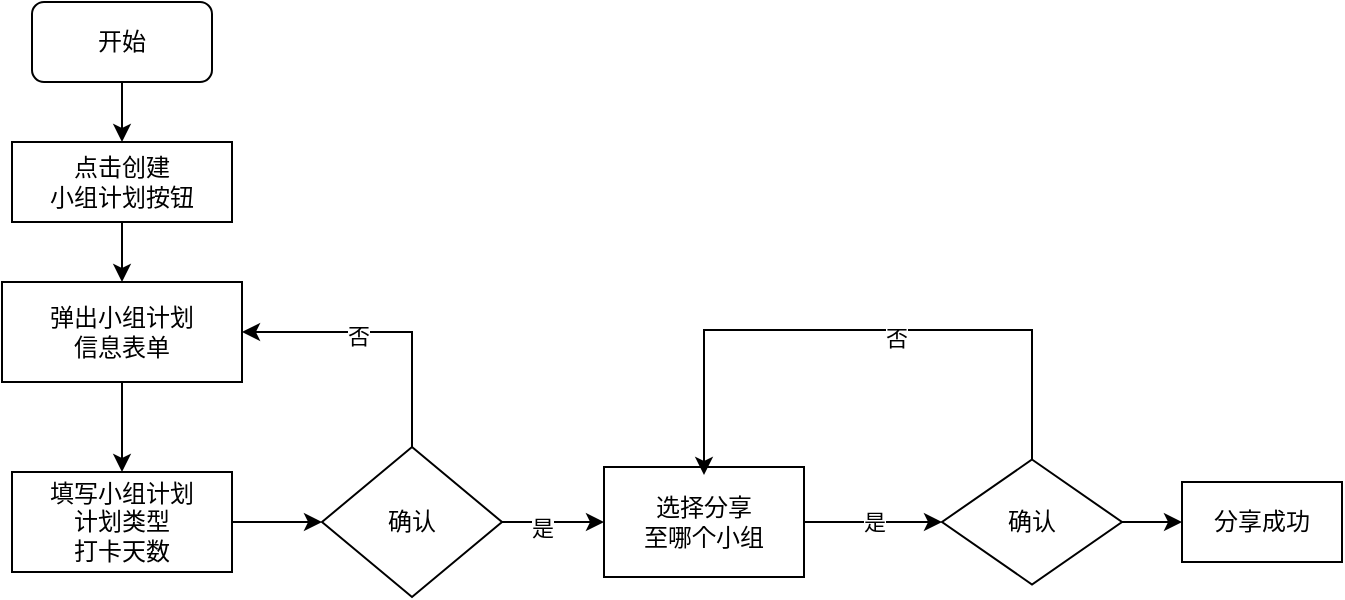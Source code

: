<mxfile version="16.5.6" type="github">
  <diagram id="Z8f3CBe4EY3VkV6AFtyd" name="第 1 页">
    <mxGraphModel dx="1038" dy="547" grid="1" gridSize="10" guides="1" tooltips="1" connect="1" arrows="1" fold="1" page="1" pageScale="1" pageWidth="827" pageHeight="1169" math="0" shadow="0">
      <root>
        <mxCell id="0" />
        <mxCell id="1" parent="0" />
        <mxCell id="BF4byPcyoN0RAYr1RFlk-1" style="edgeStyle=orthogonalEdgeStyle;rounded=0;orthogonalLoop=1;jettySize=auto;html=1;entryX=0.5;entryY=0;entryDx=0;entryDy=0;" parent="1" source="BF4byPcyoN0RAYr1RFlk-2" target="BF4byPcyoN0RAYr1RFlk-4" edge="1">
          <mxGeometry relative="1" as="geometry">
            <mxPoint x="150" y="140" as="targetPoint" />
          </mxGeometry>
        </mxCell>
        <mxCell id="BF4byPcyoN0RAYr1RFlk-2" value="开始" style="rounded=1;whiteSpace=wrap;html=1;" parent="1" vertex="1">
          <mxGeometry x="95" y="50" width="90" height="40" as="geometry" />
        </mxCell>
        <mxCell id="BF4byPcyoN0RAYr1RFlk-3" value="" style="edgeStyle=orthogonalEdgeStyle;rounded=0;orthogonalLoop=1;jettySize=auto;html=1;" parent="1" source="BF4byPcyoN0RAYr1RFlk-4" target="BF4byPcyoN0RAYr1RFlk-6" edge="1">
          <mxGeometry relative="1" as="geometry" />
        </mxCell>
        <mxCell id="BF4byPcyoN0RAYr1RFlk-4" value="点击创建&lt;br&gt;小组计划按钮" style="rounded=0;whiteSpace=wrap;html=1;" parent="1" vertex="1">
          <mxGeometry x="85" y="120" width="110" height="40" as="geometry" />
        </mxCell>
        <mxCell id="BF4byPcyoN0RAYr1RFlk-5" value="" style="edgeStyle=orthogonalEdgeStyle;rounded=0;orthogonalLoop=1;jettySize=auto;html=1;" parent="1" source="BF4byPcyoN0RAYr1RFlk-6" target="BF4byPcyoN0RAYr1RFlk-8" edge="1">
          <mxGeometry relative="1" as="geometry" />
        </mxCell>
        <mxCell id="BF4byPcyoN0RAYr1RFlk-6" value="弹出小组计划&lt;br&gt;信息表单" style="whiteSpace=wrap;html=1;rounded=0;" parent="1" vertex="1">
          <mxGeometry x="80" y="190" width="120" height="50" as="geometry" />
        </mxCell>
        <mxCell id="BF4byPcyoN0RAYr1RFlk-21" style="edgeStyle=orthogonalEdgeStyle;rounded=0;orthogonalLoop=1;jettySize=auto;html=1;entryX=0;entryY=0.5;entryDx=0;entryDy=0;" parent="1" source="BF4byPcyoN0RAYr1RFlk-8" target="BF4byPcyoN0RAYr1RFlk-17" edge="1">
          <mxGeometry relative="1" as="geometry" />
        </mxCell>
        <mxCell id="BF4byPcyoN0RAYr1RFlk-8" value="填写小组计划&lt;br&gt;计划类型&lt;br&gt;打卡天数" style="whiteSpace=wrap;html=1;rounded=0;" parent="1" vertex="1">
          <mxGeometry x="85" y="285" width="110" height="50" as="geometry" />
        </mxCell>
        <mxCell id="BF4byPcyoN0RAYr1RFlk-13" style="edgeStyle=orthogonalEdgeStyle;rounded=0;orthogonalLoop=1;jettySize=auto;html=1;entryX=1;entryY=0.5;entryDx=0;entryDy=0;exitX=0.5;exitY=0;exitDx=0;exitDy=0;" parent="1" source="BF4byPcyoN0RAYr1RFlk-17" target="BF4byPcyoN0RAYr1RFlk-6" edge="1">
          <mxGeometry relative="1" as="geometry">
            <Array as="points">
              <mxPoint x="285" y="215" />
            </Array>
          </mxGeometry>
        </mxCell>
        <mxCell id="BF4byPcyoN0RAYr1RFlk-14" value="否" style="edgeLabel;html=1;align=center;verticalAlign=middle;resizable=0;points=[];" parent="BF4byPcyoN0RAYr1RFlk-13" vertex="1" connectable="0">
          <mxGeometry x="0.192" y="2" relative="1" as="geometry">
            <mxPoint as="offset" />
          </mxGeometry>
        </mxCell>
        <mxCell id="BF4byPcyoN0RAYr1RFlk-15" value="" style="edgeStyle=orthogonalEdgeStyle;rounded=0;orthogonalLoop=1;jettySize=auto;html=1;" parent="1" source="BF4byPcyoN0RAYr1RFlk-17" target="BF4byPcyoN0RAYr1RFlk-19" edge="1">
          <mxGeometry relative="1" as="geometry" />
        </mxCell>
        <mxCell id="BF4byPcyoN0RAYr1RFlk-16" value="是" style="edgeLabel;html=1;align=center;verticalAlign=middle;resizable=0;points=[];" parent="BF4byPcyoN0RAYr1RFlk-15" vertex="1" connectable="0">
          <mxGeometry x="-0.211" y="-3" relative="1" as="geometry">
            <mxPoint as="offset" />
          </mxGeometry>
        </mxCell>
        <mxCell id="BF4byPcyoN0RAYr1RFlk-17" value="确认" style="rhombus;whiteSpace=wrap;html=1;rounded=0;" parent="1" vertex="1">
          <mxGeometry x="240" y="272.5" width="90" height="75" as="geometry" />
        </mxCell>
        <mxCell id="P7t3JeTDS6tySGeJA6S9-2" value="是" style="edgeStyle=orthogonalEdgeStyle;rounded=0;orthogonalLoop=1;jettySize=auto;html=1;entryX=0;entryY=0.5;entryDx=0;entryDy=0;" edge="1" parent="1" source="BF4byPcyoN0RAYr1RFlk-19" target="BF4byPcyoN0RAYr1RFlk-25">
          <mxGeometry relative="1" as="geometry" />
        </mxCell>
        <mxCell id="BF4byPcyoN0RAYr1RFlk-19" value="选择分享&lt;br&gt;至哪个小组" style="whiteSpace=wrap;html=1;rounded=0;" parent="1" vertex="1">
          <mxGeometry x="381" y="282.5" width="100" height="55" as="geometry" />
        </mxCell>
        <mxCell id="P7t3JeTDS6tySGeJA6S9-5" value="" style="edgeStyle=orthogonalEdgeStyle;rounded=0;orthogonalLoop=1;jettySize=auto;html=1;" edge="1" parent="1" source="BF4byPcyoN0RAYr1RFlk-25" target="BF4byPcyoN0RAYr1RFlk-26">
          <mxGeometry relative="1" as="geometry" />
        </mxCell>
        <mxCell id="P7t3JeTDS6tySGeJA6S9-7" style="edgeStyle=orthogonalEdgeStyle;rounded=0;orthogonalLoop=1;jettySize=auto;html=1;entryX=0.5;entryY=0;entryDx=0;entryDy=0;" edge="1" parent="1">
          <mxGeometry relative="1" as="geometry">
            <mxPoint x="595" y="282.75" as="sourcePoint" />
            <mxPoint x="431" y="286.5" as="targetPoint" />
            <Array as="points">
              <mxPoint x="595" y="214" />
              <mxPoint x="431" y="214" />
            </Array>
          </mxGeometry>
        </mxCell>
        <mxCell id="P7t3JeTDS6tySGeJA6S9-8" value="否" style="edgeLabel;html=1;align=center;verticalAlign=middle;resizable=0;points=[];" vertex="1" connectable="0" parent="P7t3JeTDS6tySGeJA6S9-7">
          <mxGeometry x="-0.103" y="4" relative="1" as="geometry">
            <mxPoint as="offset" />
          </mxGeometry>
        </mxCell>
        <mxCell id="BF4byPcyoN0RAYr1RFlk-25" value="确认" style="rhombus;whiteSpace=wrap;html=1;rounded=0;" parent="1" vertex="1">
          <mxGeometry x="550" y="278.75" width="90" height="62.5" as="geometry" />
        </mxCell>
        <mxCell id="BF4byPcyoN0RAYr1RFlk-26" value="分享成功" style="whiteSpace=wrap;html=1;rounded=0;" parent="1" vertex="1">
          <mxGeometry x="670" y="290" width="80" height="40" as="geometry" />
        </mxCell>
      </root>
    </mxGraphModel>
  </diagram>
</mxfile>
